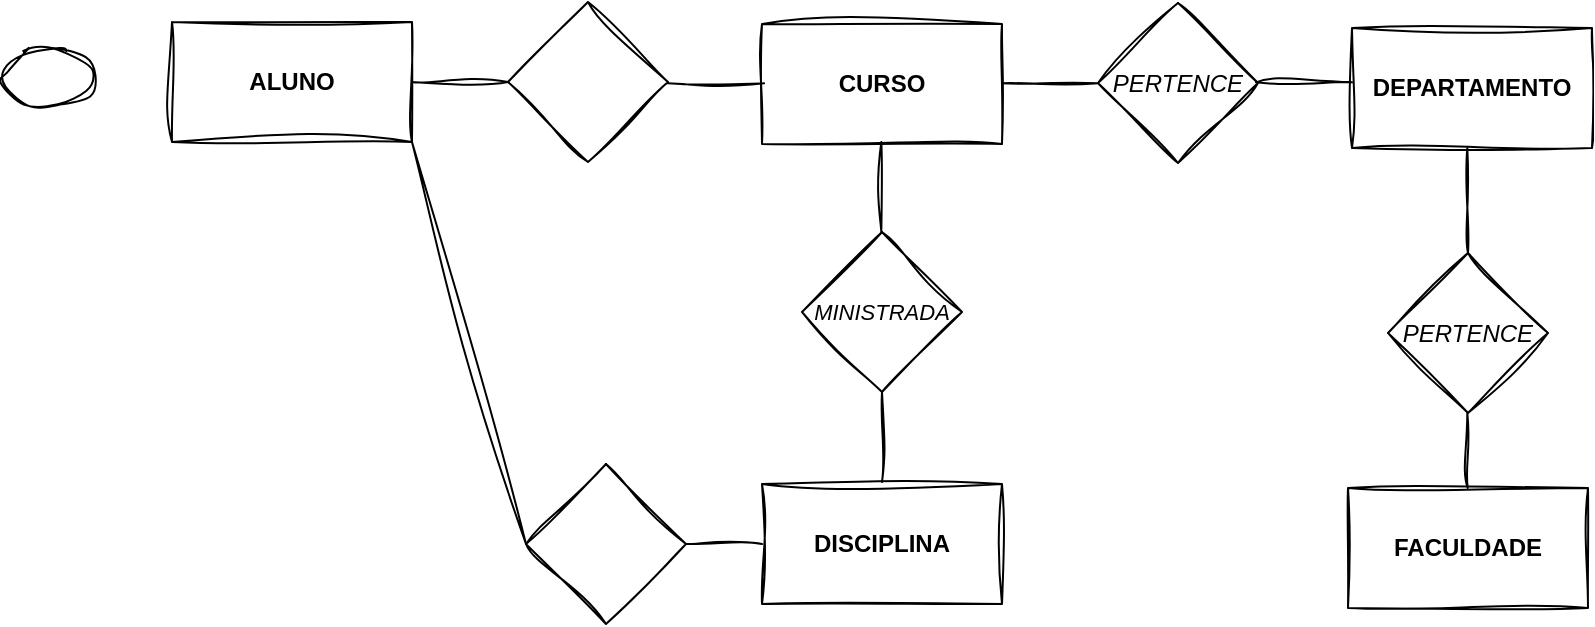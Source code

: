 <mxfile version="20.8.23" type="github">
  <diagram id="C5RBs43oDa-KdzZeNtuy" name="Page-1">
    <mxGraphModel dx="989" dy="482" grid="0" gridSize="10" guides="1" tooltips="1" connect="1" arrows="1" fold="1" page="1" pageScale="1" pageWidth="1169" pageHeight="827" background="none" math="0" shadow="0">
      <root>
        <mxCell id="WIyWlLk6GJQsqaUBKTNV-0" />
        <mxCell id="WIyWlLk6GJQsqaUBKTNV-1" parent="WIyWlLk6GJQsqaUBKTNV-0" />
        <mxCell id="mCSfgkidSdoZM6eWF9N3-0" value="" style="ellipse;whiteSpace=wrap;html=1;labelBackgroundColor=none;sketch=1;curveFitting=1;jiggle=2;" vertex="1" parent="WIyWlLk6GJQsqaUBKTNV-1">
          <mxGeometry x="61" y="127" width="47" height="29" as="geometry" />
        </mxCell>
        <mxCell id="mCSfgkidSdoZM6eWF9N3-1" value="ALUNO" style="rounded=0;whiteSpace=wrap;html=1;labelBackgroundColor=none;labelBorderColor=none;fontStyle=1;sketch=1;curveFitting=1;jiggle=2;" vertex="1" parent="WIyWlLk6GJQsqaUBKTNV-1">
          <mxGeometry x="146" y="114" width="120" height="60" as="geometry" />
        </mxCell>
        <mxCell id="mCSfgkidSdoZM6eWF9N3-2" value="CURSO" style="rounded=0;whiteSpace=wrap;html=1;labelBackgroundColor=none;fontStyle=1;sketch=1;curveFitting=1;jiggle=2;" vertex="1" parent="WIyWlLk6GJQsqaUBKTNV-1">
          <mxGeometry x="441" y="115" width="120" height="60" as="geometry" />
        </mxCell>
        <mxCell id="mCSfgkidSdoZM6eWF9N3-3" value="DISCIPLINA" style="rounded=0;whiteSpace=wrap;html=1;labelBackgroundColor=none;fontStyle=1;sketch=1;curveFitting=1;jiggle=2;" vertex="1" parent="WIyWlLk6GJQsqaUBKTNV-1">
          <mxGeometry x="441" y="345" width="120" height="60" as="geometry" />
        </mxCell>
        <mxCell id="mCSfgkidSdoZM6eWF9N3-4" value="DEPARTAMENTO" style="rounded=0;whiteSpace=wrap;html=1;labelBackgroundColor=none;fontStyle=1;sketch=1;curveFitting=1;jiggle=2;" vertex="1" parent="WIyWlLk6GJQsqaUBKTNV-1">
          <mxGeometry x="736" y="117" width="120" height="60" as="geometry" />
        </mxCell>
        <mxCell id="mCSfgkidSdoZM6eWF9N3-5" value="FACULDADE" style="rounded=0;whiteSpace=wrap;html=1;labelBackgroundColor=none;fontStyle=1;sketch=1;curveFitting=1;jiggle=2;" vertex="1" parent="WIyWlLk6GJQsqaUBKTNV-1">
          <mxGeometry x="734" y="347" width="120" height="60" as="geometry" />
        </mxCell>
        <mxCell id="mCSfgkidSdoZM6eWF9N3-7" value="" style="rhombus;whiteSpace=wrap;html=1;fontStyle=2;labelBackgroundColor=none;sketch=1;curveFitting=1;jiggle=2;" vertex="1" parent="WIyWlLk6GJQsqaUBKTNV-1">
          <mxGeometry x="314" y="104" width="80" height="80" as="geometry" />
        </mxCell>
        <mxCell id="mCSfgkidSdoZM6eWF9N3-8" value="" style="rhombus;whiteSpace=wrap;html=1;fontStyle=2;labelBackgroundColor=none;sketch=1;curveFitting=1;jiggle=2;" vertex="1" parent="WIyWlLk6GJQsqaUBKTNV-1">
          <mxGeometry x="323" y="335" width="80" height="80" as="geometry" />
        </mxCell>
        <mxCell id="mCSfgkidSdoZM6eWF9N3-9" value="PERTENCE" style="rhombus;whiteSpace=wrap;html=1;fontStyle=2;labelBackgroundColor=none;sketch=1;curveFitting=1;jiggle=2;" vertex="1" parent="WIyWlLk6GJQsqaUBKTNV-1">
          <mxGeometry x="609" y="104.5" width="80" height="80" as="geometry" />
        </mxCell>
        <mxCell id="mCSfgkidSdoZM6eWF9N3-10" value="PERTENCE" style="rhombus;whiteSpace=wrap;html=1;fontStyle=2;labelBackgroundColor=none;sketch=1;curveFitting=1;jiggle=2;" vertex="1" parent="WIyWlLk6GJQsqaUBKTNV-1">
          <mxGeometry x="754" y="229.5" width="80" height="80" as="geometry" />
        </mxCell>
        <mxCell id="mCSfgkidSdoZM6eWF9N3-13" value="" style="endArrow=none;html=1;rounded=0;fontColor=default;exitX=1;exitY=0.5;exitDx=0;exitDy=0;labelBackgroundColor=none;sketch=1;curveFitting=1;jiggle=2;" edge="1" parent="WIyWlLk6GJQsqaUBKTNV-1" source="mCSfgkidSdoZM6eWF9N3-1">
          <mxGeometry width="50" height="50" relative="1" as="geometry">
            <mxPoint x="254" y="151.5" as="sourcePoint" />
            <mxPoint x="314" y="144" as="targetPoint" />
          </mxGeometry>
        </mxCell>
        <mxCell id="mCSfgkidSdoZM6eWF9N3-14" value="" style="endArrow=none;html=1;rounded=0;fontColor=default;exitX=1;exitY=0.5;exitDx=0;exitDy=0;labelBackgroundColor=none;sketch=1;curveFitting=1;jiggle=2;" edge="1" parent="WIyWlLk6GJQsqaUBKTNV-1">
          <mxGeometry width="50" height="50" relative="1" as="geometry">
            <mxPoint x="394" y="144.66" as="sourcePoint" />
            <mxPoint x="442" y="144.66" as="targetPoint" />
          </mxGeometry>
        </mxCell>
        <mxCell id="mCSfgkidSdoZM6eWF9N3-15" value="" style="endArrow=none;html=1;rounded=0;fontColor=default;exitX=1;exitY=0.5;exitDx=0;exitDy=0;labelBackgroundColor=none;sketch=1;curveFitting=1;jiggle=2;" edge="1" parent="WIyWlLk6GJQsqaUBKTNV-1">
          <mxGeometry width="50" height="50" relative="1" as="geometry">
            <mxPoint x="561" y="144.66" as="sourcePoint" />
            <mxPoint x="609" y="144.66" as="targetPoint" />
          </mxGeometry>
        </mxCell>
        <mxCell id="mCSfgkidSdoZM6eWF9N3-16" value="" style="endArrow=none;html=1;rounded=0;fontColor=default;exitX=1;exitY=0.5;exitDx=0;exitDy=0;labelBackgroundColor=none;sketch=1;curveFitting=1;jiggle=2;" edge="1" parent="WIyWlLk6GJQsqaUBKTNV-1">
          <mxGeometry width="50" height="50" relative="1" as="geometry">
            <mxPoint x="688" y="144.16" as="sourcePoint" />
            <mxPoint x="736" y="144.16" as="targetPoint" />
          </mxGeometry>
        </mxCell>
        <mxCell id="mCSfgkidSdoZM6eWF9N3-18" value="" style="endArrow=none;html=1;rounded=0;fontColor=default;entryX=0;entryY=0.5;entryDx=0;entryDy=0;labelBackgroundColor=none;sketch=1;curveFitting=1;jiggle=2;" edge="1" parent="WIyWlLk6GJQsqaUBKTNV-1" target="mCSfgkidSdoZM6eWF9N3-8">
          <mxGeometry width="50" height="50" relative="1" as="geometry">
            <mxPoint x="266" y="174" as="sourcePoint" />
            <mxPoint x="316" y="124" as="targetPoint" />
          </mxGeometry>
        </mxCell>
        <mxCell id="mCSfgkidSdoZM6eWF9N3-20" value="" style="endArrow=none;html=1;rounded=0;fontColor=default;exitX=1;exitY=0.5;exitDx=0;exitDy=0;entryX=0;entryY=0.5;entryDx=0;entryDy=0;labelBackgroundColor=none;sketch=1;curveFitting=1;jiggle=2;" edge="1" parent="WIyWlLk6GJQsqaUBKTNV-1" source="mCSfgkidSdoZM6eWF9N3-8" target="mCSfgkidSdoZM6eWF9N3-3">
          <mxGeometry width="50" height="50" relative="1" as="geometry">
            <mxPoint x="389" y="431.5" as="sourcePoint" />
            <mxPoint x="439" y="381.5" as="targetPoint" />
          </mxGeometry>
        </mxCell>
        <mxCell id="mCSfgkidSdoZM6eWF9N3-21" value="MINISTRADA" style="rhombus;whiteSpace=wrap;html=1;fontSize=11;fontStyle=2;labelBackgroundColor=none;sketch=1;curveFitting=1;jiggle=2;" vertex="1" parent="WIyWlLk6GJQsqaUBKTNV-1">
          <mxGeometry x="461" y="219" width="80" height="80" as="geometry" />
        </mxCell>
        <mxCell id="mCSfgkidSdoZM6eWF9N3-22" value="" style="endArrow=none;html=1;rounded=0;fontSize=11;fontColor=default;entryX=0.5;entryY=1;entryDx=0;entryDy=0;labelBackgroundColor=none;sketch=1;curveFitting=1;jiggle=2;" edge="1" parent="WIyWlLk6GJQsqaUBKTNV-1" target="mCSfgkidSdoZM6eWF9N3-21">
          <mxGeometry width="50" height="50" relative="1" as="geometry">
            <mxPoint x="501" y="344" as="sourcePoint" />
            <mxPoint x="472" y="275" as="targetPoint" />
          </mxGeometry>
        </mxCell>
        <mxCell id="mCSfgkidSdoZM6eWF9N3-23" value="" style="endArrow=none;html=1;rounded=0;fontSize=11;fontColor=default;labelBackgroundColor=none;sketch=1;curveFitting=1;jiggle=2;" edge="1" parent="WIyWlLk6GJQsqaUBKTNV-1">
          <mxGeometry width="50" height="50" relative="1" as="geometry">
            <mxPoint x="500.66" y="219" as="sourcePoint" />
            <mxPoint x="500.66" y="174" as="targetPoint" />
          </mxGeometry>
        </mxCell>
        <mxCell id="mCSfgkidSdoZM6eWF9N3-24" value="" style="endArrow=none;html=1;rounded=0;fontSize=11;fontColor=default;entryX=0.5;entryY=1;entryDx=0;entryDy=0;labelBackgroundColor=none;sketch=1;curveFitting=1;jiggle=2;" edge="1" parent="WIyWlLk6GJQsqaUBKTNV-1" source="mCSfgkidSdoZM6eWF9N3-5">
          <mxGeometry width="50" height="50" relative="1" as="geometry">
            <mxPoint x="794" y="342" as="sourcePoint" />
            <mxPoint x="793.66" y="309.5" as="targetPoint" />
          </mxGeometry>
        </mxCell>
        <mxCell id="mCSfgkidSdoZM6eWF9N3-27" value="" style="endArrow=none;html=1;rounded=0;fontSize=11;fontColor=default;entryX=0.5;entryY=1;entryDx=0;entryDy=0;exitX=0.5;exitY=0;exitDx=0;exitDy=0;labelBackgroundColor=none;sketch=1;curveFitting=1;jiggle=2;" edge="1" parent="WIyWlLk6GJQsqaUBKTNV-1" source="mCSfgkidSdoZM6eWF9N3-10">
          <mxGeometry width="50" height="50" relative="1" as="geometry">
            <mxPoint x="794" y="214.5" as="sourcePoint" />
            <mxPoint x="793.66" y="177" as="targetPoint" />
          </mxGeometry>
        </mxCell>
      </root>
    </mxGraphModel>
  </diagram>
</mxfile>
